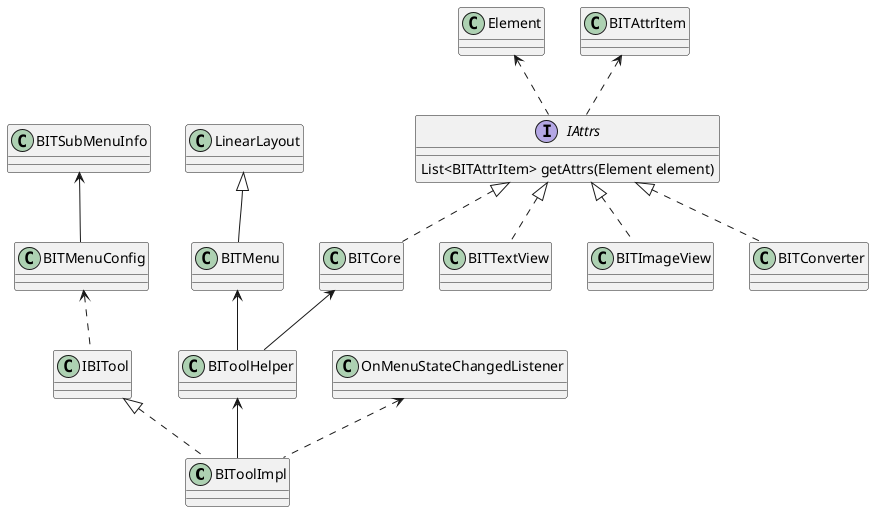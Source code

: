 @startuml WETools_class

class BIToolImpl {

}
IBITool <|.. BIToolImpl
BITMenuConfig <.. IBITool
/'菜单项配置'/
class BITMenuConfig {

}
BITSubMenuInfo <-- BITMenuConfig
/'子菜单'/
class BITSubMenuInfo {

}
BIToolHelper <-- BIToolImpl
/'菜单工具类'/
class BIToolHelper {
    
}
BITMenu <-- BIToolHelper
/'菜单布局实现'/
class BITMenu {

}
LinearLayout <|-- BITMenu
BITCore <-- BIToolHelper
class BITCore {

}
IAttrs <|.. BITCore
interface IAttrs {
    List<BITAttrItem> getAttrs(Element element)
}
Element <.. IAttrs
BITAttrItem <.. IAttrs
IAttrs <|.. BITTextView
IAttrs <|.. BITImageView
IAttrs <|.. BITConverter
OnMenuStateChangedListener <.. BIToolImpl

@enduml